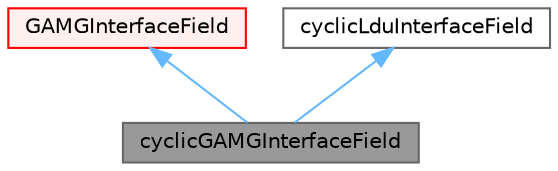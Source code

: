 digraph "cyclicGAMGInterfaceField"
{
 // LATEX_PDF_SIZE
  bgcolor="transparent";
  edge [fontname=Helvetica,fontsize=10,labelfontname=Helvetica,labelfontsize=10];
  node [fontname=Helvetica,fontsize=10,shape=box,height=0.2,width=0.4];
  Node1 [id="Node000001",label="cyclicGAMGInterfaceField",height=0.2,width=0.4,color="gray40", fillcolor="grey60", style="filled", fontcolor="black",tooltip="GAMG agglomerated cyclic interface field."];
  Node2 -> Node1 [id="edge1_Node000001_Node000002",dir="back",color="steelblue1",style="solid",tooltip=" "];
  Node2 [id="Node000002",label="GAMGInterfaceField",height=0.2,width=0.4,color="red", fillcolor="#FFF0F0", style="filled",URL="$classFoam_1_1GAMGInterfaceField.html",tooltip="Abstract base class for GAMG agglomerated interface fields."];
  Node4 -> Node1 [id="edge2_Node000001_Node000004",dir="back",color="steelblue1",style="solid",tooltip=" "];
  Node4 [id="Node000004",label="cyclicLduInterfaceField",height=0.2,width=0.4,color="gray40", fillcolor="white", style="filled",URL="$classFoam_1_1cyclicLduInterfaceField.html",tooltip="Abstract base class for cyclic coupled interfaces."];
}
